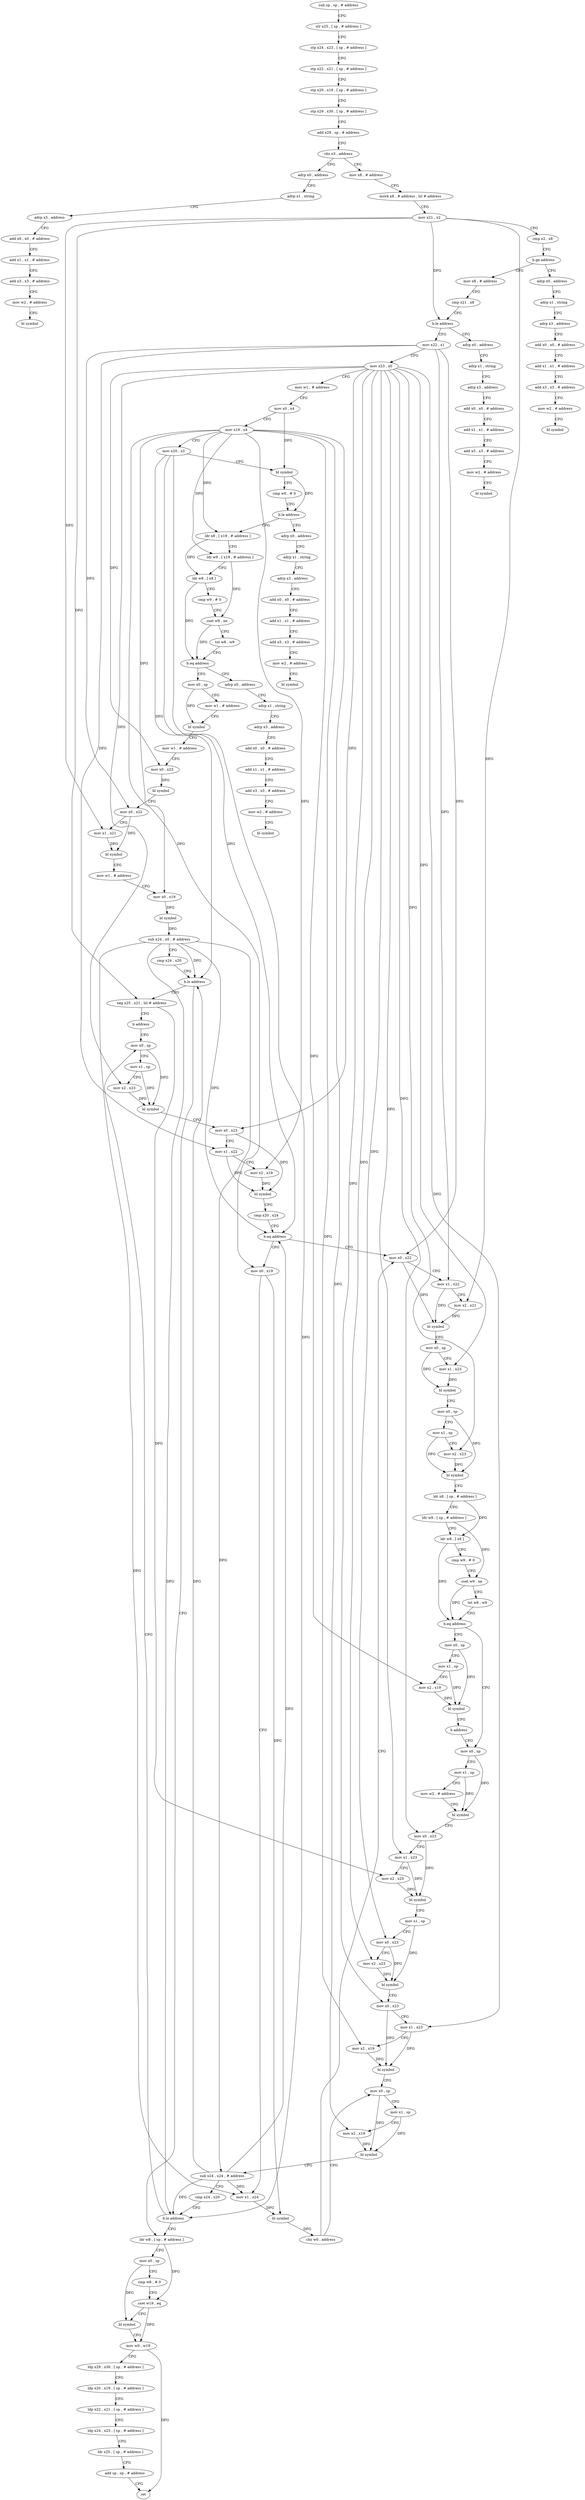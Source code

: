 digraph "func" {
"4244784" [label = "sub sp , sp , # address" ]
"4244788" [label = "str x25 , [ sp , # address ]" ]
"4244792" [label = "stp x24 , x23 , [ sp , # address ]" ]
"4244796" [label = "stp x22 , x21 , [ sp , # address ]" ]
"4244800" [label = "stp x20 , x19 , [ sp , # address ]" ]
"4244804" [label = "stp x29 , x30 , [ sp , # address ]" ]
"4244808" [label = "add x29 , sp , # address" ]
"4244812" [label = "cbz x3 , address" ]
"4245272" [label = "adrp x0 , address" ]
"4244816" [label = "mov x8 , # address" ]
"4245276" [label = "adrp x1 , string" ]
"4245280" [label = "adrp x3 , address" ]
"4245284" [label = "add x0 , x0 , # address" ]
"4245288" [label = "add x1 , x1 , # address" ]
"4245292" [label = "add x3 , x3 , # address" ]
"4245296" [label = "mov w2 , # address" ]
"4245300" [label = "bl symbol" ]
"4244820" [label = "movk x8 , # address , lsl # address" ]
"4244824" [label = "mov x21 , x2" ]
"4244828" [label = "cmp x2 , x8" ]
"4244832" [label = "b.ge address" ]
"4245304" [label = "adrp x0 , address" ]
"4244836" [label = "mov x8 , # address" ]
"4245308" [label = "adrp x1 , string" ]
"4245312" [label = "adrp x3 , address" ]
"4245316" [label = "add x0 , x0 , # address" ]
"4245320" [label = "add x1 , x1 , # address" ]
"4245324" [label = "add x3 , x3 , # address" ]
"4245328" [label = "mov w2 , # address" ]
"4245332" [label = "bl symbol" ]
"4244840" [label = "cmp x21 , x8" ]
"4244844" [label = "b.le address" ]
"4245336" [label = "adrp x0 , address" ]
"4244848" [label = "mov x22 , x1" ]
"4245340" [label = "adrp x1 , string" ]
"4245344" [label = "adrp x3 , address" ]
"4245348" [label = "add x0 , x0 , # address" ]
"4245352" [label = "add x1 , x1 , # address" ]
"4245356" [label = "add x3 , x3 , # address" ]
"4245360" [label = "mov w2 , # address" ]
"4245364" [label = "bl symbol" ]
"4244852" [label = "mov x23 , x0" ]
"4244856" [label = "mov w1 , # address" ]
"4244860" [label = "mov x0 , x4" ]
"4244864" [label = "mov x19 , x4" ]
"4244868" [label = "mov x20 , x3" ]
"4244872" [label = "bl symbol" ]
"4244876" [label = "cmp w0 , # 0" ]
"4244880" [label = "b.le address" ]
"4245368" [label = "adrp x0 , address" ]
"4244884" [label = "ldr x8 , [ x19 , # address ]" ]
"4245372" [label = "adrp x1 , string" ]
"4245376" [label = "adrp x3 , address" ]
"4245380" [label = "add x0 , x0 , # address" ]
"4245384" [label = "add x1 , x1 , # address" ]
"4245388" [label = "add x3 , x3 , # address" ]
"4245392" [label = "mov w2 , # address" ]
"4245396" [label = "bl symbol" ]
"4244888" [label = "ldr w9 , [ x19 , # address ]" ]
"4244892" [label = "ldr w8 , [ x8 ]" ]
"4244896" [label = "cmp w9 , # 0" ]
"4244900" [label = "cset w9 , ne" ]
"4244904" [label = "tst w8 , w9" ]
"4244908" [label = "b.eq address" ]
"4245400" [label = "adrp x0 , address" ]
"4244912" [label = "mov x0 , sp" ]
"4245404" [label = "adrp x1 , string" ]
"4245408" [label = "adrp x3 , address" ]
"4245412" [label = "add x0 , x0 , # address" ]
"4245416" [label = "add x1 , x1 , # address" ]
"4245420" [label = "add x3 , x3 , # address" ]
"4245424" [label = "mov w2 , # address" ]
"4245428" [label = "bl symbol" ]
"4244916" [label = "mov w1 , # address" ]
"4244920" [label = "bl symbol" ]
"4244924" [label = "mov w1 , # address" ]
"4244928" [label = "mov x0 , x23" ]
"4244932" [label = "bl symbol" ]
"4244936" [label = "mov x0 , x22" ]
"4244940" [label = "mov x1 , x21" ]
"4244944" [label = "bl symbol" ]
"4244948" [label = "mov w1 , # address" ]
"4244952" [label = "mov x0 , x19" ]
"4244956" [label = "bl symbol" ]
"4244960" [label = "sub x24 , x0 , # address" ]
"4244964" [label = "cmp x24 , x20" ]
"4244968" [label = "b.lo address" ]
"4245220" [label = "ldr w8 , [ sp , # address ]" ]
"4244972" [label = "neg x25 , x21 , lsl # address" ]
"4245224" [label = "mov x0 , sp" ]
"4245228" [label = "cmp w8 , # 0" ]
"4245232" [label = "cset w19 , eq" ]
"4245236" [label = "bl symbol" ]
"4245240" [label = "mov w0 , w19" ]
"4245244" [label = "ldp x29 , x30 , [ sp , # address ]" ]
"4245248" [label = "ldp x20 , x19 , [ sp , # address ]" ]
"4245252" [label = "ldp x22 , x21 , [ sp , # address ]" ]
"4245256" [label = "ldp x24 , x23 , [ sp , # address ]" ]
"4245260" [label = "ldr x25 , [ sp , # address ]" ]
"4245264" [label = "add sp , sp , # address" ]
"4245268" [label = "ret" ]
"4244976" [label = "b address" ]
"4245072" [label = "mov x0 , sp" ]
"4245076" [label = "mov x1 , sp" ]
"4245080" [label = "mov x2 , x23" ]
"4245084" [label = "bl symbol" ]
"4245088" [label = "mov x0 , x23" ]
"4245092" [label = "mov x1 , x22" ]
"4245096" [label = "mov x2 , x19" ]
"4245100" [label = "bl symbol" ]
"4245104" [label = "cmp x20 , x24" ]
"4245108" [label = "b.eq address" ]
"4245128" [label = "mov x0 , x22" ]
"4245112" [label = "mov x0 , x19" ]
"4245132" [label = "mov x1 , x22" ]
"4245136" [label = "mov x2 , x21" ]
"4245140" [label = "bl symbol" ]
"4245144" [label = "mov x0 , sp" ]
"4245148" [label = "mov x1 , x23" ]
"4245152" [label = "bl symbol" ]
"4245156" [label = "mov x0 , sp" ]
"4245160" [label = "mov x1 , sp" ]
"4245164" [label = "mov x2 , x23" ]
"4245168" [label = "bl symbol" ]
"4245172" [label = "ldr x8 , [ sp , # address ]" ]
"4245176" [label = "ldr w9 , [ sp , # address ]" ]
"4245180" [label = "ldr w8 , [ x8 ]" ]
"4245184" [label = "cmp w9 , # 0" ]
"4245188" [label = "cset w9 , ne" ]
"4245192" [label = "tst w8 , w9" ]
"4245196" [label = "b.eq address" ]
"4244980" [label = "mov x0 , sp" ]
"4245200" [label = "mov x0 , sp" ]
"4245116" [label = "mov x1 , x24" ]
"4245120" [label = "bl symbol" ]
"4245124" [label = "cbz w0 , address" ]
"4245044" [label = "mov x0 , sp" ]
"4244984" [label = "mov x1 , sp" ]
"4244988" [label = "mov w2 , # address" ]
"4244992" [label = "bl symbol" ]
"4244996" [label = "mov x0 , x23" ]
"4245000" [label = "mov x1 , x23" ]
"4245004" [label = "mov x2 , x25" ]
"4245008" [label = "bl symbol" ]
"4245012" [label = "mov x1 , sp" ]
"4245016" [label = "mov x0 , x23" ]
"4245020" [label = "mov x2 , x23" ]
"4245024" [label = "bl symbol" ]
"4245028" [label = "mov x0 , x23" ]
"4245032" [label = "mov x1 , x23" ]
"4245036" [label = "mov x2 , x19" ]
"4245040" [label = "bl symbol" ]
"4245204" [label = "mov x1 , sp" ]
"4245208" [label = "mov x2 , x19" ]
"4245212" [label = "bl symbol" ]
"4245216" [label = "b address" ]
"4245048" [label = "mov x1 , sp" ]
"4245052" [label = "mov x2 , x19" ]
"4245056" [label = "bl symbol" ]
"4245060" [label = "sub x24 , x24 , # address" ]
"4245064" [label = "cmp x24 , x20" ]
"4245068" [label = "b.lo address" ]
"4244784" -> "4244788" [ label = "CFG" ]
"4244788" -> "4244792" [ label = "CFG" ]
"4244792" -> "4244796" [ label = "CFG" ]
"4244796" -> "4244800" [ label = "CFG" ]
"4244800" -> "4244804" [ label = "CFG" ]
"4244804" -> "4244808" [ label = "CFG" ]
"4244808" -> "4244812" [ label = "CFG" ]
"4244812" -> "4245272" [ label = "CFG" ]
"4244812" -> "4244816" [ label = "CFG" ]
"4245272" -> "4245276" [ label = "CFG" ]
"4244816" -> "4244820" [ label = "CFG" ]
"4245276" -> "4245280" [ label = "CFG" ]
"4245280" -> "4245284" [ label = "CFG" ]
"4245284" -> "4245288" [ label = "CFG" ]
"4245288" -> "4245292" [ label = "CFG" ]
"4245292" -> "4245296" [ label = "CFG" ]
"4245296" -> "4245300" [ label = "CFG" ]
"4244820" -> "4244824" [ label = "CFG" ]
"4244824" -> "4244828" [ label = "CFG" ]
"4244824" -> "4244844" [ label = "DFG" ]
"4244824" -> "4244940" [ label = "DFG" ]
"4244824" -> "4244972" [ label = "DFG" ]
"4244824" -> "4245136" [ label = "DFG" ]
"4244828" -> "4244832" [ label = "CFG" ]
"4244832" -> "4245304" [ label = "CFG" ]
"4244832" -> "4244836" [ label = "CFG" ]
"4245304" -> "4245308" [ label = "CFG" ]
"4244836" -> "4244840" [ label = "CFG" ]
"4245308" -> "4245312" [ label = "CFG" ]
"4245312" -> "4245316" [ label = "CFG" ]
"4245316" -> "4245320" [ label = "CFG" ]
"4245320" -> "4245324" [ label = "CFG" ]
"4245324" -> "4245328" [ label = "CFG" ]
"4245328" -> "4245332" [ label = "CFG" ]
"4244840" -> "4244844" [ label = "CFG" ]
"4244844" -> "4245336" [ label = "CFG" ]
"4244844" -> "4244848" [ label = "CFG" ]
"4245336" -> "4245340" [ label = "CFG" ]
"4244848" -> "4244852" [ label = "CFG" ]
"4244848" -> "4244936" [ label = "DFG" ]
"4244848" -> "4245092" [ label = "DFG" ]
"4244848" -> "4245128" [ label = "DFG" ]
"4244848" -> "4245132" [ label = "DFG" ]
"4245340" -> "4245344" [ label = "CFG" ]
"4245344" -> "4245348" [ label = "CFG" ]
"4245348" -> "4245352" [ label = "CFG" ]
"4245352" -> "4245356" [ label = "CFG" ]
"4245356" -> "4245360" [ label = "CFG" ]
"4245360" -> "4245364" [ label = "CFG" ]
"4244852" -> "4244856" [ label = "CFG" ]
"4244852" -> "4244928" [ label = "DFG" ]
"4244852" -> "4245080" [ label = "DFG" ]
"4244852" -> "4245088" [ label = "DFG" ]
"4244852" -> "4245148" [ label = "DFG" ]
"4244852" -> "4245164" [ label = "DFG" ]
"4244852" -> "4244996" [ label = "DFG" ]
"4244852" -> "4245000" [ label = "DFG" ]
"4244852" -> "4245016" [ label = "DFG" ]
"4244852" -> "4245020" [ label = "DFG" ]
"4244852" -> "4245028" [ label = "DFG" ]
"4244852" -> "4245032" [ label = "DFG" ]
"4244856" -> "4244860" [ label = "CFG" ]
"4244860" -> "4244864" [ label = "CFG" ]
"4244860" -> "4244872" [ label = "DFG" ]
"4244864" -> "4244868" [ label = "CFG" ]
"4244864" -> "4244884" [ label = "DFG" ]
"4244864" -> "4244888" [ label = "DFG" ]
"4244864" -> "4244952" [ label = "DFG" ]
"4244864" -> "4245096" [ label = "DFG" ]
"4244864" -> "4245112" [ label = "DFG" ]
"4244864" -> "4245052" [ label = "DFG" ]
"4244864" -> "4245036" [ label = "DFG" ]
"4244864" -> "4245208" [ label = "DFG" ]
"4244868" -> "4244872" [ label = "CFG" ]
"4244868" -> "4244968" [ label = "DFG" ]
"4244868" -> "4245108" [ label = "DFG" ]
"4244868" -> "4245068" [ label = "DFG" ]
"4244872" -> "4244876" [ label = "CFG" ]
"4244872" -> "4244880" [ label = "DFG" ]
"4244876" -> "4244880" [ label = "CFG" ]
"4244880" -> "4245368" [ label = "CFG" ]
"4244880" -> "4244884" [ label = "CFG" ]
"4245368" -> "4245372" [ label = "CFG" ]
"4244884" -> "4244888" [ label = "CFG" ]
"4244884" -> "4244892" [ label = "DFG" ]
"4245372" -> "4245376" [ label = "CFG" ]
"4245376" -> "4245380" [ label = "CFG" ]
"4245380" -> "4245384" [ label = "CFG" ]
"4245384" -> "4245388" [ label = "CFG" ]
"4245388" -> "4245392" [ label = "CFG" ]
"4245392" -> "4245396" [ label = "CFG" ]
"4244888" -> "4244892" [ label = "CFG" ]
"4244888" -> "4244900" [ label = "DFG" ]
"4244892" -> "4244896" [ label = "CFG" ]
"4244892" -> "4244908" [ label = "DFG" ]
"4244896" -> "4244900" [ label = "CFG" ]
"4244900" -> "4244904" [ label = "CFG" ]
"4244900" -> "4244908" [ label = "DFG" ]
"4244904" -> "4244908" [ label = "CFG" ]
"4244908" -> "4245400" [ label = "CFG" ]
"4244908" -> "4244912" [ label = "CFG" ]
"4245400" -> "4245404" [ label = "CFG" ]
"4244912" -> "4244916" [ label = "CFG" ]
"4244912" -> "4244920" [ label = "DFG" ]
"4245404" -> "4245408" [ label = "CFG" ]
"4245408" -> "4245412" [ label = "CFG" ]
"4245412" -> "4245416" [ label = "CFG" ]
"4245416" -> "4245420" [ label = "CFG" ]
"4245420" -> "4245424" [ label = "CFG" ]
"4245424" -> "4245428" [ label = "CFG" ]
"4244916" -> "4244920" [ label = "CFG" ]
"4244920" -> "4244924" [ label = "CFG" ]
"4244924" -> "4244928" [ label = "CFG" ]
"4244928" -> "4244932" [ label = "DFG" ]
"4244932" -> "4244936" [ label = "CFG" ]
"4244936" -> "4244940" [ label = "CFG" ]
"4244936" -> "4244944" [ label = "DFG" ]
"4244940" -> "4244944" [ label = "DFG" ]
"4244944" -> "4244948" [ label = "CFG" ]
"4244948" -> "4244952" [ label = "CFG" ]
"4244952" -> "4244956" [ label = "DFG" ]
"4244956" -> "4244960" [ label = "DFG" ]
"4244960" -> "4244964" [ label = "CFG" ]
"4244960" -> "4244968" [ label = "DFG" ]
"4244960" -> "4245108" [ label = "DFG" ]
"4244960" -> "4245116" [ label = "DFG" ]
"4244960" -> "4245060" [ label = "DFG" ]
"4244960" -> "4245068" [ label = "DFG" ]
"4244964" -> "4244968" [ label = "CFG" ]
"4244968" -> "4245220" [ label = "CFG" ]
"4244968" -> "4244972" [ label = "CFG" ]
"4245220" -> "4245224" [ label = "CFG" ]
"4245220" -> "4245232" [ label = "DFG" ]
"4244972" -> "4244976" [ label = "CFG" ]
"4244972" -> "4245004" [ label = "DFG" ]
"4245224" -> "4245228" [ label = "CFG" ]
"4245224" -> "4245236" [ label = "DFG" ]
"4245228" -> "4245232" [ label = "CFG" ]
"4245232" -> "4245236" [ label = "CFG" ]
"4245232" -> "4245240" [ label = "DFG" ]
"4245236" -> "4245240" [ label = "CFG" ]
"4245240" -> "4245244" [ label = "CFG" ]
"4245240" -> "4245268" [ label = "DFG" ]
"4245244" -> "4245248" [ label = "CFG" ]
"4245248" -> "4245252" [ label = "CFG" ]
"4245252" -> "4245256" [ label = "CFG" ]
"4245256" -> "4245260" [ label = "CFG" ]
"4245260" -> "4245264" [ label = "CFG" ]
"4245264" -> "4245268" [ label = "CFG" ]
"4244976" -> "4245072" [ label = "CFG" ]
"4245072" -> "4245076" [ label = "CFG" ]
"4245072" -> "4245084" [ label = "DFG" ]
"4245076" -> "4245080" [ label = "CFG" ]
"4245076" -> "4245084" [ label = "DFG" ]
"4245080" -> "4245084" [ label = "DFG" ]
"4245084" -> "4245088" [ label = "CFG" ]
"4245088" -> "4245092" [ label = "CFG" ]
"4245088" -> "4245100" [ label = "DFG" ]
"4245092" -> "4245096" [ label = "CFG" ]
"4245092" -> "4245100" [ label = "DFG" ]
"4245096" -> "4245100" [ label = "DFG" ]
"4245100" -> "4245104" [ label = "CFG" ]
"4245104" -> "4245108" [ label = "CFG" ]
"4245108" -> "4245128" [ label = "CFG" ]
"4245108" -> "4245112" [ label = "CFG" ]
"4245128" -> "4245132" [ label = "CFG" ]
"4245128" -> "4245140" [ label = "DFG" ]
"4245112" -> "4245116" [ label = "CFG" ]
"4245112" -> "4245120" [ label = "DFG" ]
"4245132" -> "4245136" [ label = "CFG" ]
"4245132" -> "4245140" [ label = "DFG" ]
"4245136" -> "4245140" [ label = "DFG" ]
"4245140" -> "4245144" [ label = "CFG" ]
"4245144" -> "4245148" [ label = "CFG" ]
"4245144" -> "4245152" [ label = "DFG" ]
"4245148" -> "4245152" [ label = "DFG" ]
"4245152" -> "4245156" [ label = "CFG" ]
"4245156" -> "4245160" [ label = "CFG" ]
"4245156" -> "4245168" [ label = "DFG" ]
"4245160" -> "4245164" [ label = "CFG" ]
"4245160" -> "4245168" [ label = "DFG" ]
"4245164" -> "4245168" [ label = "DFG" ]
"4245168" -> "4245172" [ label = "CFG" ]
"4245172" -> "4245176" [ label = "CFG" ]
"4245172" -> "4245180" [ label = "DFG" ]
"4245176" -> "4245180" [ label = "CFG" ]
"4245176" -> "4245188" [ label = "DFG" ]
"4245180" -> "4245184" [ label = "CFG" ]
"4245180" -> "4245196" [ label = "DFG" ]
"4245184" -> "4245188" [ label = "CFG" ]
"4245188" -> "4245192" [ label = "CFG" ]
"4245188" -> "4245196" [ label = "DFG" ]
"4245192" -> "4245196" [ label = "CFG" ]
"4245196" -> "4244980" [ label = "CFG" ]
"4245196" -> "4245200" [ label = "CFG" ]
"4244980" -> "4244984" [ label = "CFG" ]
"4244980" -> "4244992" [ label = "DFG" ]
"4245200" -> "4245204" [ label = "CFG" ]
"4245200" -> "4245212" [ label = "DFG" ]
"4245116" -> "4245120" [ label = "DFG" ]
"4245120" -> "4245124" [ label = "DFG" ]
"4245124" -> "4245044" [ label = "CFG" ]
"4245124" -> "4245128" [ label = "CFG" ]
"4245044" -> "4245048" [ label = "CFG" ]
"4245044" -> "4245056" [ label = "DFG" ]
"4244984" -> "4244988" [ label = "CFG" ]
"4244984" -> "4244992" [ label = "DFG" ]
"4244988" -> "4244992" [ label = "CFG" ]
"4244992" -> "4244996" [ label = "CFG" ]
"4244996" -> "4245000" [ label = "CFG" ]
"4244996" -> "4245008" [ label = "DFG" ]
"4245000" -> "4245004" [ label = "CFG" ]
"4245000" -> "4245008" [ label = "DFG" ]
"4245004" -> "4245008" [ label = "DFG" ]
"4245008" -> "4245012" [ label = "CFG" ]
"4245012" -> "4245016" [ label = "CFG" ]
"4245012" -> "4245024" [ label = "DFG" ]
"4245016" -> "4245020" [ label = "CFG" ]
"4245016" -> "4245024" [ label = "DFG" ]
"4245020" -> "4245024" [ label = "DFG" ]
"4245024" -> "4245028" [ label = "CFG" ]
"4245028" -> "4245032" [ label = "CFG" ]
"4245028" -> "4245040" [ label = "DFG" ]
"4245032" -> "4245036" [ label = "CFG" ]
"4245032" -> "4245040" [ label = "DFG" ]
"4245036" -> "4245040" [ label = "DFG" ]
"4245040" -> "4245044" [ label = "CFG" ]
"4245204" -> "4245208" [ label = "CFG" ]
"4245204" -> "4245212" [ label = "DFG" ]
"4245208" -> "4245212" [ label = "DFG" ]
"4245212" -> "4245216" [ label = "CFG" ]
"4245216" -> "4244980" [ label = "CFG" ]
"4245048" -> "4245052" [ label = "CFG" ]
"4245048" -> "4245056" [ label = "DFG" ]
"4245052" -> "4245056" [ label = "DFG" ]
"4245056" -> "4245060" [ label = "CFG" ]
"4245060" -> "4245064" [ label = "CFG" ]
"4245060" -> "4245108" [ label = "DFG" ]
"4245060" -> "4245116" [ label = "DFG" ]
"4245060" -> "4244968" [ label = "DFG" ]
"4245060" -> "4245068" [ label = "DFG" ]
"4245064" -> "4245068" [ label = "CFG" ]
"4245068" -> "4245220" [ label = "CFG" ]
"4245068" -> "4245072" [ label = "CFG" ]
}

